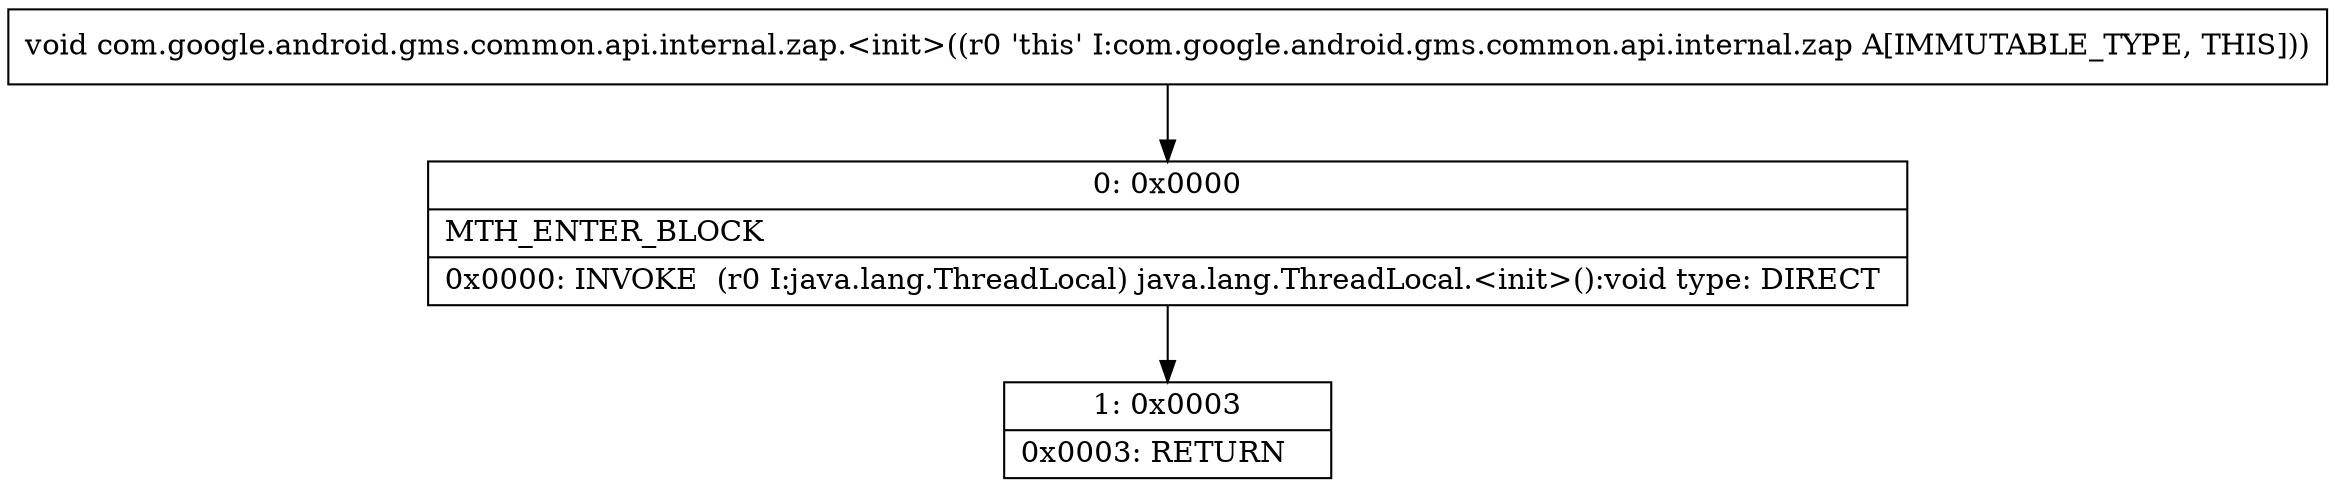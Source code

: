 digraph "CFG forcom.google.android.gms.common.api.internal.zap.\<init\>()V" {
Node_0 [shape=record,label="{0\:\ 0x0000|MTH_ENTER_BLOCK\l|0x0000: INVOKE  (r0 I:java.lang.ThreadLocal) java.lang.ThreadLocal.\<init\>():void type: DIRECT \l}"];
Node_1 [shape=record,label="{1\:\ 0x0003|0x0003: RETURN   \l}"];
MethodNode[shape=record,label="{void com.google.android.gms.common.api.internal.zap.\<init\>((r0 'this' I:com.google.android.gms.common.api.internal.zap A[IMMUTABLE_TYPE, THIS])) }"];
MethodNode -> Node_0;
Node_0 -> Node_1;
}

